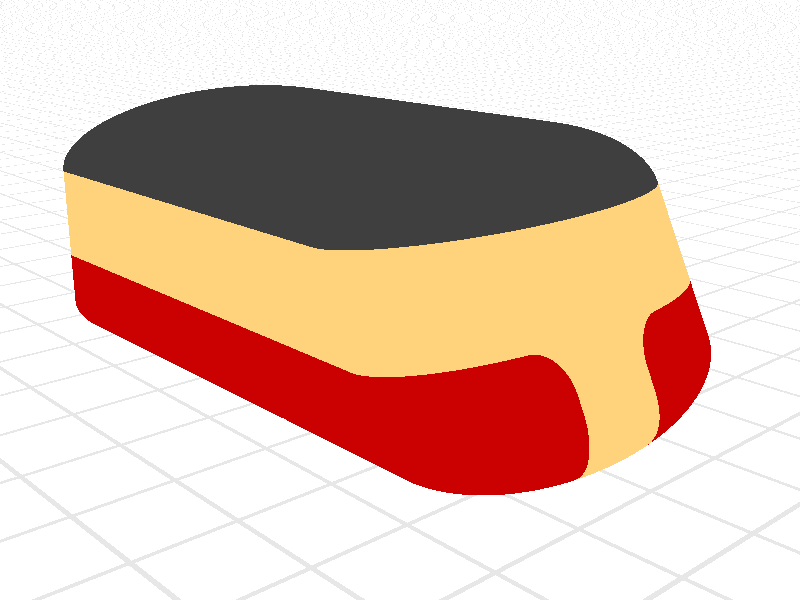 // POV-Ray 3.6 / 3.7 Scene File "Object_Pattern_150.pov"
// author: Friedrich A. Lohmueller, Dec-2012
// email: Friedrich.Lohmueller_at_t-online.de
// homepage: http://www.f-lohmueller.de
//--------------------------------------------------------------------------
#version 3.6;
global_settings{ assumed_gamma 1.0 } 
#default{ finish{ ambient 0.1 diffuse 0.9 conserve_energy}}
//--------------------------------------------------------------------------
#include "colors.inc"
#include "textures.inc"
#include "glass.inc"
#include "metals.inc"
#include "golds.inc"
#include "stones.inc"
#include "woods.inc"
#include "shapes.inc"
#include "shapes2.inc"
#include "functions.inc"
#include "math.inc"
#include "transforms.inc"
//--------------------------------------------------------------------------------------------------------<<<<
//--------------------------------------------------------------------------------------------------------<<<<
//------------------------------------------------------------- Camera_Position, Camera_look_at, Camera_Angle
#declare Camera_Number = 1 ;
//--------------------------------------------------------------------------------------------------------<<<<
//--------------------------------------------------------------------------------------------------------<<<<
#switch ( Camera_Number )
#case (0)
  #declare Camera_Position = < 0.00, 1.00,-15.00> ;  // front view
  #declare Camera_Look_At  = < 0.00, 1.00,  0.00> ;
  #declare Camera_Angle    =  65 ;
#break
#case (1)
  #declare Camera_Position = < 5.00, 4.50, -7.50> ;  // diagonal view
  #declare Camera_Look_At  = <-3.30, 1.00,  0.00> ;
  #declare Camera_Angle    =  40 ;
#break
#case (2)
  #declare Camera_Position = < 0.00, 1.00,-15.00> ;  // right view
  #declare Camera_Look_At  = < 0.00, 1.00,  0.00> ;
  #declare Camera_Angle    =  65 ;
#break
#case (3)
  #declare Camera_Position = < 0.00,10.00,  0+0.000> ; // top view
  #declare Camera_Look_At  = < 0.00, 0.00,  0+0.001> ;
  #declare Camera_Angle    =  65 ;
#break
#else
  #declare Camera_Position = < 0.00, 1.00,-15.00> ;  // front view
  #declare Camera_Look_At  = < 0.00, 1.00,  0.00> ;
  #declare Camera_Angle    =  65 ;
#break
#end // of "#switch ( Camera_Number )" -----------------------------
//-------------------------------------------------------------------------------------------------------<<<<
//-------------------------------------------------------------------------------------------------------<<<<
camera{ location Camera_Position
        right    x*image_width/image_height
        angle    Camera_Angle
        look_at  Camera_Look_At
      }
//------------------------------------------------------------------------------------------------------<<<<<
//------------------------------------------------------------------------
//------------------------------------------------------------------------
// sun -------------------------------------------------------------------
light_source{<1500,2500,-2500> color White*0.9}           // sun light
light_source{ Camera_Position  color rgb<0.9,0.9,1>*0.1}  // flash light

// sky -------------------------------------------------------------------
sky_sphere{ pigment{ gradient <0,1,0>
                     color_map{ [0   color rgb<1,1,1>         ]//White
                                [0.2 color rgb<0.24,0.34,0.56>*0.8]//~Navy
                                [0.8 color rgb<0.24,0.34,0.56>*0.8]//~Navy
                                [1.0 color rgb<1,1,1>         ]//White
                              }
                     scale 2 }
           } // end of sky_sphere
//------------------------------------------------------------------------

//------------------------------ the Axes --------------------------------
//------------------------------------------------------------------------
#macro Axis_( AxisLen, Dark_Texture,Light_Texture)
 union{
    cylinder { <0,-AxisLen,0>,<0,AxisLen,0>,0.05
               texture{checker texture{Dark_Texture }
                               texture{Light_Texture}
                       translate<0.1,0,0.1>}
             }
    cone{<0,AxisLen,0>,0.15,<0,AxisLen+0.5,0>,0
          texture{Dark_Texture}
         }
     } // end of union
#end // of macro "Axis()"
//------------------------------------------------------------------------
#macro AxisXYZ( AxisLenX, AxisLenY, AxisLenZ, Tex_Dark, Tex_Light)
//--------------------- drawing of 3 Axes --------------------------------
#declare Text_Rotate = <10,-45,0>;
union{
#if (AxisLenX != 0)
 object { Axis_(AxisLenX, Tex_Dark, Tex_Light)   rotate< 0,0,-90>}// x-Axis
 text   { ttf "arial.ttf",  "x",  0.15,  0  texture{Tex_Dark}
          rotate Text_Rotate scale 0.5 translate <AxisLenX+0.15,0.2,-0.05> no_shadow }
#end // of #if
#if (AxisLenY != 0)
 object { Axis_(AxisLenY, Tex_Dark, Tex_Light)   rotate< 0,0,  0>}// y-Axis
 text   { ttf "arial.ttf",  "y",  0.15,  0  texture{Tex_Dark}
          rotate <Text_Rotate.x,0,0> scale 0.5 translate <-0.35,AxisLenY+0.20,-0.05> rotate <0,Text_Rotate.y,0> no_shadow }
#end // of #if
#if (AxisLenZ != 0)
 object { Axis_(AxisLenZ, Tex_Dark, Tex_Light)   rotate<90,0,  0>}// z-Axis
 text   { ttf "arial.ttf",  "z",  0.15,  0  texture{Tex_Dark}
          rotate Text_Rotate scale 0.65 translate <-0.15,0.2,AxisLenZ+0.10> no_shadow }
#end // of #if
} // end of union
#end// of macro "AxisXYZ( ... )"
//------------------------------------------------------------------------

#declare Texture_A_Dark  = texture {
                               pigment{ color rgb<1,0.45,0>}
                               finish { phong 1}
                             }
#declare Texture_A_Light = texture {
                               pigment{ color rgb<1,1,1>}
                               finish { phong 1}
                             }

//object{ AxisXYZ( 1.5, 3.25, 4, Texture_A_Dark, Texture_A_Light) scale 1}
//-------------------------------------------------- end of coordinate axes


// ground -----------------------------------------------------------------
//---------------------------------<<< settings of squared plane dimensions
#declare RasterScale = 1.0;
#declare RasterHalfLine  = 0.025;
#declare RasterHalfLineZ = 0.025;
//-------------------------------------------------------------------------
#macro Raster(RScale, HLine)
       pigment{ gradient x scale RScale
                color_map{[0.000   color rgbt<1,1,1,0>*0.8]
                          [0+HLine color rgbt<1,1,1,0>*0.8]
                          [0+HLine color rgbt<1,1,1,1>]
                          [1-HLine color rgbt<1,1,1,1>]
                          [1-HLine color rgbt<1,1,1,0>*0.8]
                          [1.000   color rgbt<1,1,1,0>*0.8]} }
 #end// of Raster(RScale, HLine)-macro
//-------------------------------------------------------------------------


plane { <0,1,0>, 0    // plane with layered textures
        texture { pigment{color White*1.1}
                  finish {ambient 0.45 diffuse 0.85}}
        texture { Raster(RasterScale,RasterHalfLine ) rotate<0,0,0> }
        texture { Raster(RasterScale,RasterHalfLineZ) rotate<0,90,0>}
        rotate<0,0,0>
      }
//------------------------------------------------ end of squared plane XZ

//--------------------------------------------------------------------------
//---------------------------- objects in scene ----------------------------
//--------------------------------------------------------------------------

//-------------------------------------------
// object for object pattern
#declare Pattern_Object_1= 
union{ 
  object{ 
     Round_Box(<-10,-0.5,-3.0>,<0,1.3,-0.5>,0.4,0)}  
  object{ 
     Round_Box(<-10,-0.5, 0.5>,<0,1.3, 3.0>,0.4,0)}  
} // end of union                                      
//-------------------------------------------
#declare Object_Pigment_1 = 
pigment{ 
   object {  
    Pattern_Object_1
    color rgb<1,0.65,0.2> // outside
    color rgb<0.6,0.00,0>  // inside 
   }// object
  } // end pigment 
//-------------------------------------------
//-------------------------------------------
//-------------------------------------------
#declare Body_Texture_1 =  
   texture{ pigment{ Object_Pigment_1 } 
            finish { phong 1 }
          } 
//-------------------------------------------
//-------------------------------------------
// another object for object pattern
#declare Pattern_Object_2= 
  box{<-10,2.25,-3>,<0,3,3> }  
//-------------------------------------------
#declare Object_Pigment_2 = 
pigment{ 
   object {  
    Pattern_Object_2
    color rgbf<1,1,1,1> // outside
    color rgb<1,1,1>*0.05// inside 
   }// object
  } // end pigment 
//-------------------------------------------
#declare Body_Texture_2 = 
   texture{ pigment{ Object_Pigment_2 }
            finish { phong 1 }
          }
//-------------------------------------------
//-------------------------------------------
// layered texture: 
#declare Body_Texture =
 texture{ Body_Texture_1 } 
 texture{ Body_Texture_2 }
//------------------------------------------- 
//------------------------------------------- 
//------------------------------------------- 
#declare D = 0.00001;
#declare W = 0.75;// width
#declare Sz = 3; // z scale
#declare H  = 3; // height

union{ 
  object{ Round_Box(<-3,0,-W>,<0,H,W>,W-D,0)
          matrix<1, 0, 0, // shear_y_to_x 
              -0.5, 1, 0,
                 0, 0, 1,
                 0, 0, 0>
        } //       
  object{ Round_Box(<-5,0,-W>,<0,H,W>,W-D,0)  
          translate<-2.00,0,0.00>
        }     
  scale<1,1,Sz> 
  texture{ Body_Texture } 
} //----------------------------------------- 
//------------------------------------------- 
//------------------------------------------- end of scene file 
    



 





